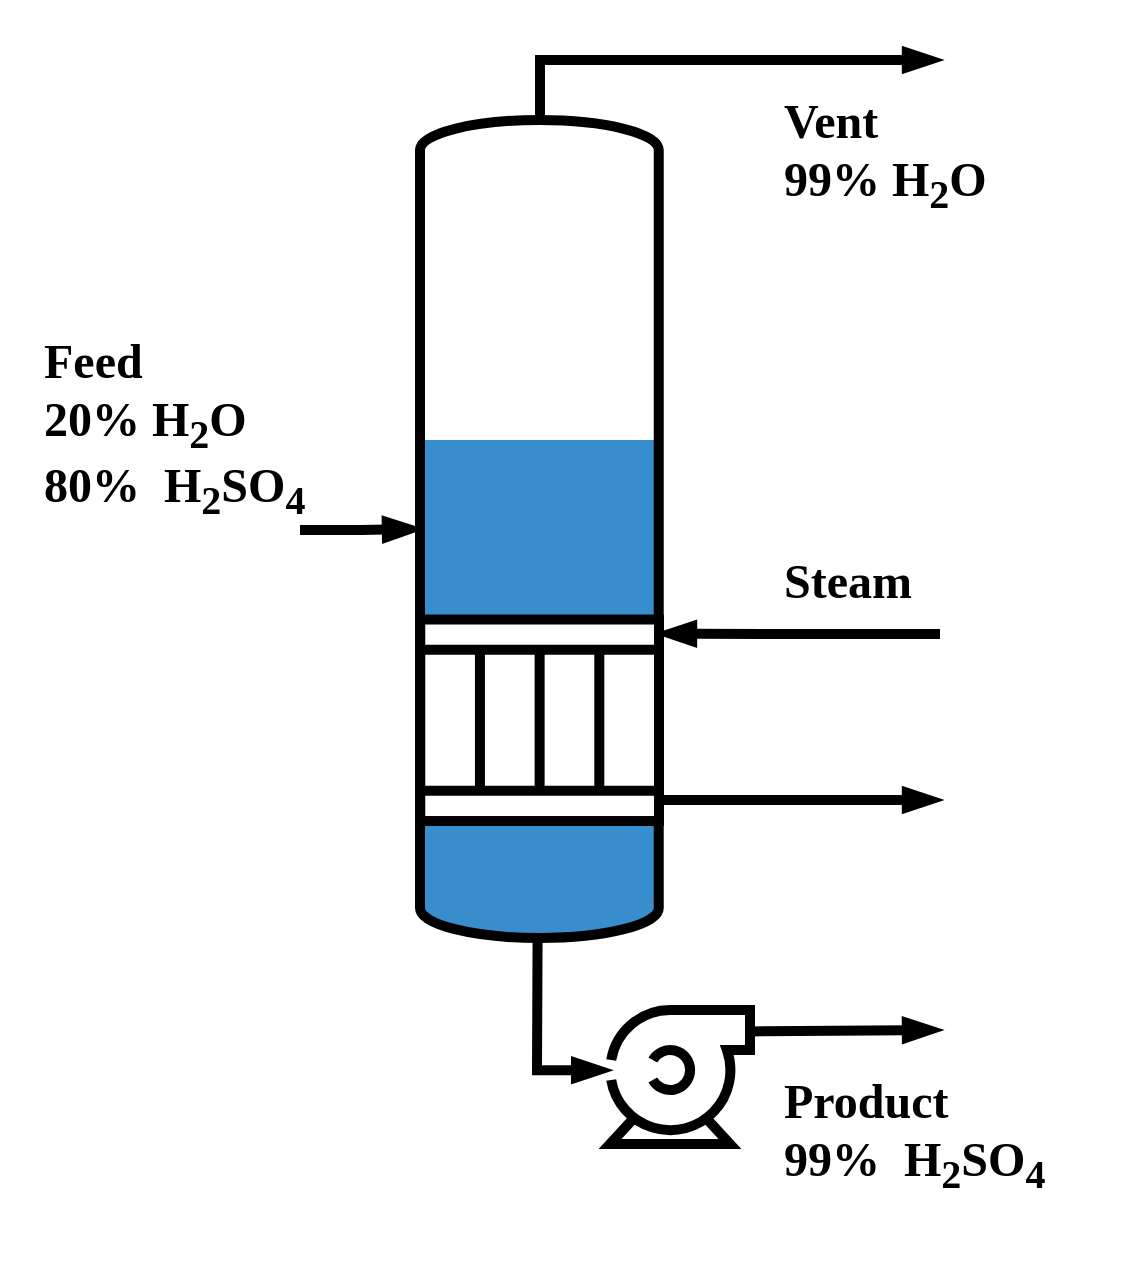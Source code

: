 <mxfile version="24.7.5">
  <diagram name="Page-1" id="mZOD_tnza1Ey7wqmkClK">
    <mxGraphModel dx="1265" dy="1106" grid="1" gridSize="10" guides="1" tooltips="1" connect="1" arrows="1" fold="1" page="1" pageScale="1" pageWidth="827" pageHeight="1169" math="0" shadow="0">
      <root>
        <mxCell id="0" />
        <mxCell id="1" parent="0" />
        <mxCell id="ZpsFax3At80h3cH-HfD2-26" value="" style="rounded=0;whiteSpace=wrap;html=1;fillColor=none;strokeColor=none;" vertex="1" parent="1">
          <mxGeometry x="90" y="270" width="550" height="620" as="geometry" />
        </mxCell>
        <mxCell id="ZpsFax3At80h3cH-HfD2-24" value="" style="group" vertex="1" connectable="0" parent="1">
          <mxGeometry x="110" y="300" width="550" height="600" as="geometry" />
        </mxCell>
        <mxCell id="ZpsFax3At80h3cH-HfD2-17" value="" style="verticalLabelPosition=bottom;outlineConnect=0;align=center;dashed=0;html=1;verticalAlign=top;shape=mxgraph.pid2misc.column;columnType=common;strokeWidth=5;fillColor=#388ECC;strokeColor=none;" vertex="1" parent="ZpsFax3At80h3cH-HfD2-24">
          <mxGeometry x="190" y="200" width="119.37" height="239" as="geometry" />
        </mxCell>
        <mxCell id="ZpsFax3At80h3cH-HfD2-18" value="" style="rounded=1;whiteSpace=wrap;html=1;absoluteArcSize=1;arcSize=0;strokeWidth=5;fillColor=#388ECC;strokeColor=none;" vertex="1" parent="ZpsFax3At80h3cH-HfD2-24">
          <mxGeometry x="190" y="190" width="120" height="30" as="geometry" />
        </mxCell>
        <mxCell id="ZpsFax3At80h3cH-HfD2-1" value="" style="verticalLabelPosition=bottom;outlineConnect=0;align=center;dashed=0;html=1;verticalAlign=top;shape=mxgraph.pid2misc.column;columnType=common;strokeWidth=5;fillColor=none;" vertex="1" parent="ZpsFax3At80h3cH-HfD2-24">
          <mxGeometry x="190" y="30" width="119.37" height="409" as="geometry" />
        </mxCell>
        <mxCell id="mlmWYDQaAf5w4Bjc56NV-6" value="" style="endArrow=blockThin;html=1;rounded=0;endFill=1;strokeWidth=5;exitX=0.998;exitY=0.16;exitDx=0;exitDy=0;exitPerimeter=0;" parent="ZpsFax3At80h3cH-HfD2-24" edge="1" source="ZpsFax3At80h3cH-HfD2-4">
          <mxGeometry width="50" height="50" relative="1" as="geometry">
            <mxPoint x="435.3" y="483.978" as="sourcePoint" />
            <mxPoint x="450" y="485" as="targetPoint" />
            <Array as="points" />
          </mxGeometry>
        </mxCell>
        <mxCell id="ZpsFax3At80h3cH-HfD2-3" value="" style="shape=mxgraph.pid.heat_exchangers.heat_exchanger_(straight_tubes);html=1;pointerEvents=1;align=center;verticalLabelPosition=bottom;verticalAlign=top;dashed=0;strokeWidth=5;rotation=90;" vertex="1" parent="ZpsFax3At80h3cH-HfD2-24">
          <mxGeometry x="199.44" y="270.45" width="100.75" height="119.37" as="geometry" />
        </mxCell>
        <mxCell id="ZpsFax3At80h3cH-HfD2-4" value="" style="shape=mxgraph.pid.pumps.centrifugal_pump_1;html=1;pointerEvents=1;align=center;verticalLabelPosition=bottom;verticalAlign=top;dashed=0;strokeWidth=5;" vertex="1" parent="ZpsFax3At80h3cH-HfD2-24">
          <mxGeometry x="285" y="475" width="70" height="67" as="geometry" />
        </mxCell>
        <mxCell id="ZpsFax3At80h3cH-HfD2-6" value="" style="endArrow=blockThin;html=1;rounded=0;endFill=1;strokeWidth=5;entryX=0.07;entryY=0;entryDx=0;entryDy=0;entryPerimeter=0;edgeStyle=elbowEdgeStyle;" edge="1" parent="ZpsFax3At80h3cH-HfD2-24" target="ZpsFax3At80h3cH-HfD2-3">
          <mxGeometry width="50" height="50" relative="1" as="geometry">
            <mxPoint x="450" y="287" as="sourcePoint" />
            <mxPoint x="313" y="244.72" as="targetPoint" />
          </mxGeometry>
        </mxCell>
        <mxCell id="ZpsFax3At80h3cH-HfD2-7" value="" style="endArrow=blockThin;html=1;rounded=0;endFill=1;strokeWidth=5;" edge="1" parent="ZpsFax3At80h3cH-HfD2-24">
          <mxGeometry width="50" height="50" relative="1" as="geometry">
            <mxPoint x="309.37" y="370" as="sourcePoint" />
            <mxPoint x="450" y="370" as="targetPoint" />
            <Array as="points" />
          </mxGeometry>
        </mxCell>
        <mxCell id="ZpsFax3At80h3cH-HfD2-8" value="" style="endArrow=blockThin;html=1;rounded=0;endFill=1;strokeWidth=5;entryX=-0.006;entryY=0.45;entryDx=0;entryDy=0;entryPerimeter=0;" edge="1" parent="ZpsFax3At80h3cH-HfD2-24" source="ZpsFax3At80h3cH-HfD2-1" target="ZpsFax3At80h3cH-HfD2-4">
          <mxGeometry width="50" height="50" relative="1" as="geometry">
            <mxPoint x="248" y="449.0" as="sourcePoint" />
            <mxPoint x="279.312" y="504.758" as="targetPoint" />
            <Array as="points">
              <mxPoint x="248.5" y="505.07" />
            </Array>
          </mxGeometry>
        </mxCell>
        <mxCell id="ZpsFax3At80h3cH-HfD2-10" value="" style="endArrow=blockThin;html=1;rounded=0;endFill=1;strokeWidth=5;" edge="1" parent="ZpsFax3At80h3cH-HfD2-24">
          <mxGeometry width="50" height="50" relative="1" as="geometry">
            <mxPoint x="250" y="30" as="sourcePoint" />
            <mxPoint x="450" as="targetPoint" />
            <Array as="points">
              <mxPoint x="250" />
            </Array>
          </mxGeometry>
        </mxCell>
        <mxCell id="ZpsFax3At80h3cH-HfD2-19" value="" style="endArrow=blockThin;html=1;rounded=0;endFill=1;strokeWidth=5;edgeStyle=elbowEdgeStyle;" edge="1" parent="ZpsFax3At80h3cH-HfD2-24" target="ZpsFax3At80h3cH-HfD2-1">
          <mxGeometry width="50" height="50" relative="1" as="geometry">
            <mxPoint x="130" y="235" as="sourcePoint" />
            <mxPoint y="140" as="targetPoint" />
          </mxGeometry>
        </mxCell>
        <mxCell id="ZpsFax3At80h3cH-HfD2-20" value="Feed&lt;div&gt;20% H&lt;sub&gt;2&lt;/sub&gt;O&lt;/div&gt;&lt;div&gt;80%&amp;nbsp; H&lt;sub&gt;2&lt;/sub&gt;SO&lt;sub&gt;4&lt;/sub&gt;&lt;/div&gt;" style="text;html=1;align=left;verticalAlign=top;whiteSpace=wrap;rounded=0;fontFamily=IBM Plex sans;fontSize=24;fontStyle=1" vertex="1" parent="ZpsFax3At80h3cH-HfD2-24">
          <mxGeometry y="130" width="180" height="100" as="geometry" />
        </mxCell>
        <mxCell id="ZpsFax3At80h3cH-HfD2-21" value="Vent&lt;div&gt;99% H&lt;sub&gt;2&lt;/sub&gt;O&lt;/div&gt;" style="text;html=1;align=left;verticalAlign=top;whiteSpace=wrap;rounded=0;fontFamily=IBM Plex sans;fontSize=24;fontStyle=1" vertex="1" parent="ZpsFax3At80h3cH-HfD2-24">
          <mxGeometry x="370" y="10" width="180" height="100" as="geometry" />
        </mxCell>
        <mxCell id="ZpsFax3At80h3cH-HfD2-22" value="Product&lt;div&gt;&lt;span style=&quot;background-color: initial;&quot;&gt;99%&amp;nbsp; H&lt;/span&gt;&lt;sub style=&quot;background-color: initial;&quot;&gt;2&lt;/sub&gt;&lt;span style=&quot;background-color: initial;&quot;&gt;SO&lt;/span&gt;&lt;sub style=&quot;background-color: initial;&quot;&gt;4&lt;/sub&gt;&lt;br&gt;&lt;/div&gt;" style="text;html=1;align=left;verticalAlign=top;whiteSpace=wrap;rounded=0;fontFamily=IBM Plex sans;fontSize=24;fontStyle=1" vertex="1" parent="ZpsFax3At80h3cH-HfD2-24">
          <mxGeometry x="370" y="500" width="180" height="100" as="geometry" />
        </mxCell>
        <mxCell id="ZpsFax3At80h3cH-HfD2-23" value="Steam" style="text;html=1;align=left;verticalAlign=top;whiteSpace=wrap;rounded=0;fontFamily=IBM Plex sans;fontSize=24;fontStyle=1" vertex="1" parent="ZpsFax3At80h3cH-HfD2-24">
          <mxGeometry x="370" y="240" width="180" height="100" as="geometry" />
        </mxCell>
      </root>
    </mxGraphModel>
  </diagram>
</mxfile>

